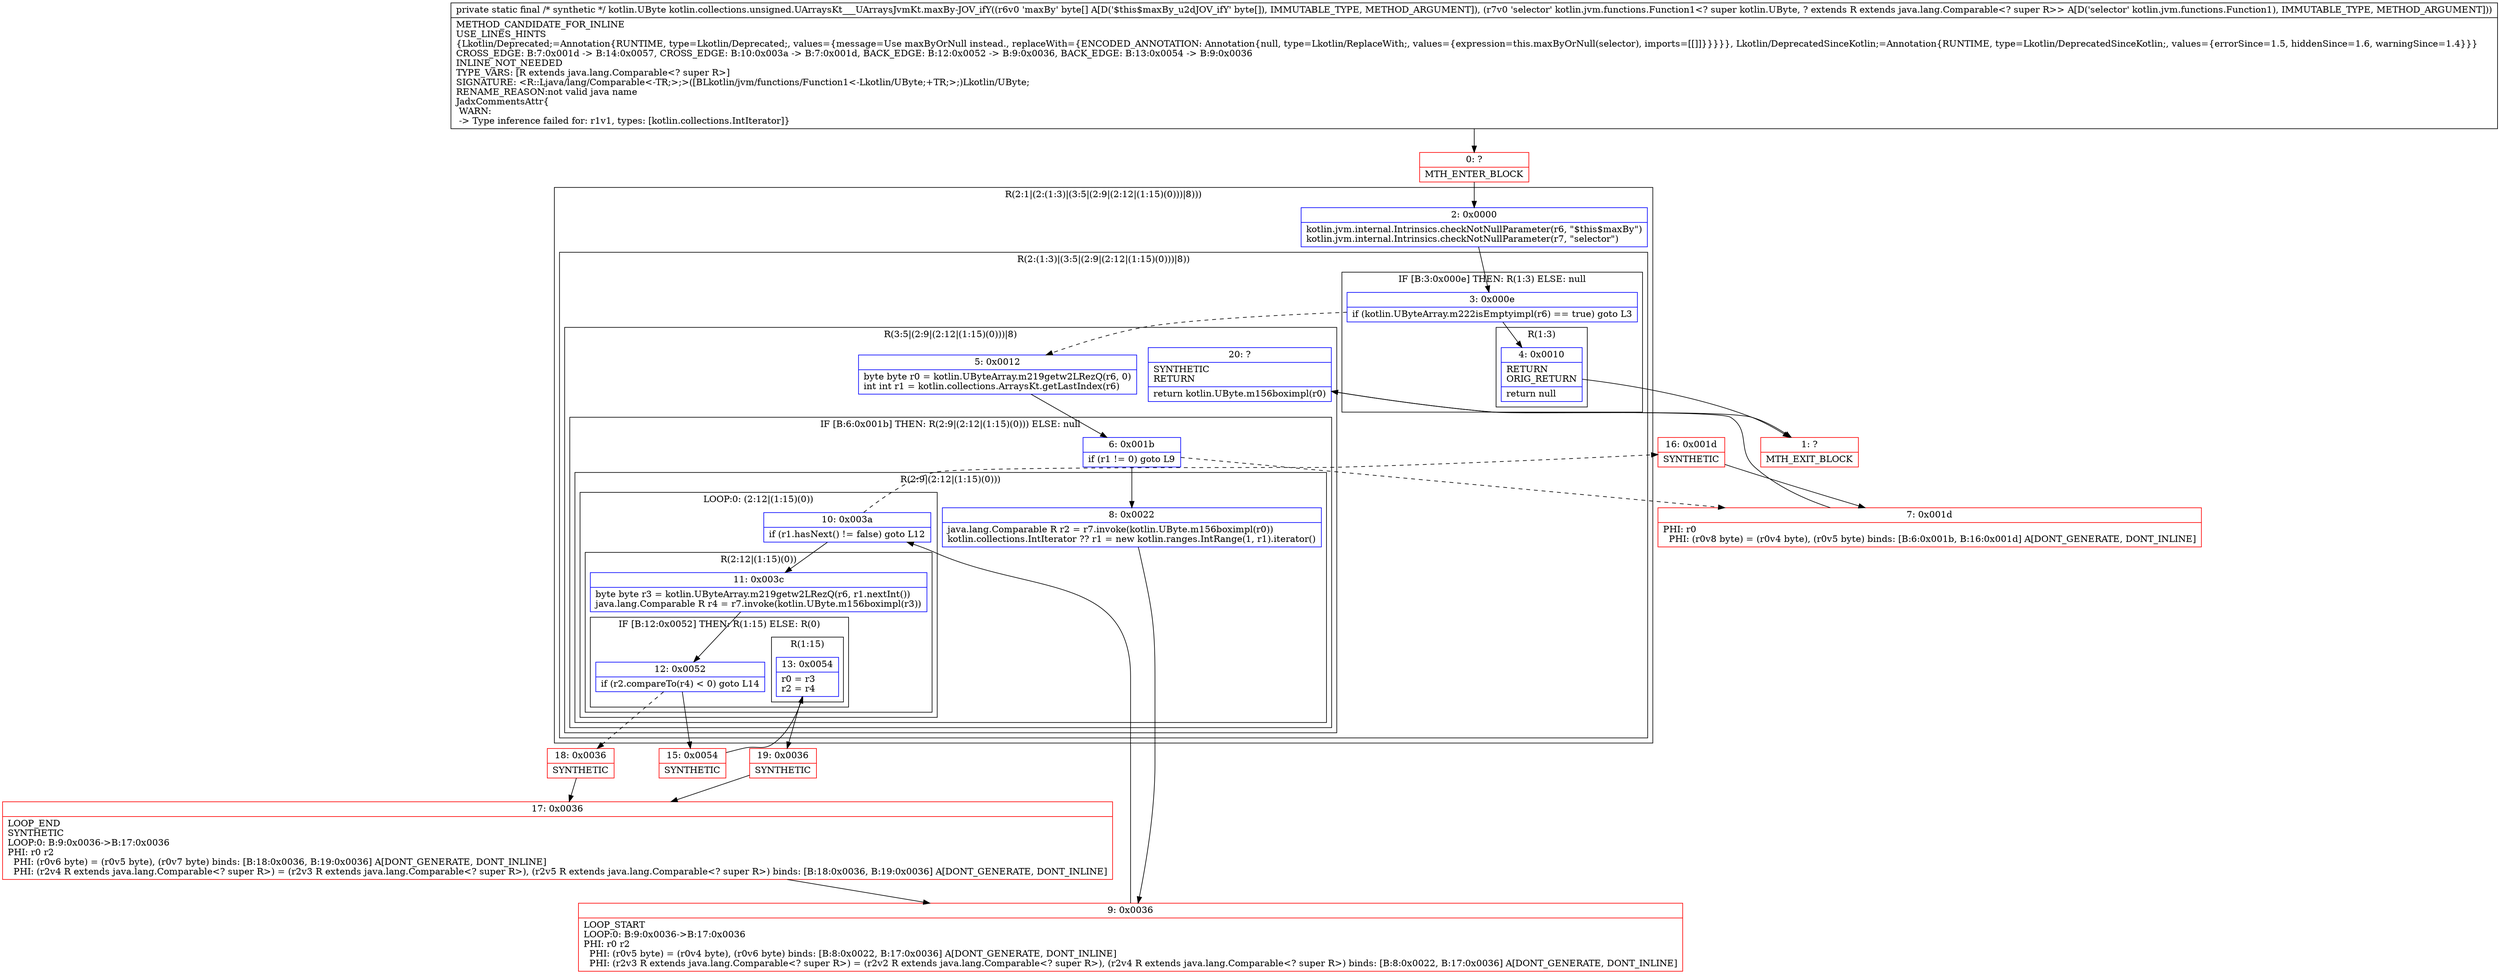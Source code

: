 digraph "CFG forkotlin.collections.unsigned.UArraysKt___UArraysJvmKt.maxBy\-JOV_ifY([BLkotlin\/jvm\/functions\/Function1;)Lkotlin\/UByte;" {
subgraph cluster_Region_725859593 {
label = "R(2:1|(2:(1:3)|(3:5|(2:9|(2:12|(1:15)(0)))|8)))";
node [shape=record,color=blue];
Node_2 [shape=record,label="{2\:\ 0x0000|kotlin.jvm.internal.Intrinsics.checkNotNullParameter(r6, \"$this$maxBy\")\lkotlin.jvm.internal.Intrinsics.checkNotNullParameter(r7, \"selector\")\l}"];
subgraph cluster_Region_1105883608 {
label = "R(2:(1:3)|(3:5|(2:9|(2:12|(1:15)(0)))|8))";
node [shape=record,color=blue];
subgraph cluster_IfRegion_672712714 {
label = "IF [B:3:0x000e] THEN: R(1:3) ELSE: null";
node [shape=record,color=blue];
Node_3 [shape=record,label="{3\:\ 0x000e|if (kotlin.UByteArray.m222isEmptyimpl(r6) == true) goto L3\l}"];
subgraph cluster_Region_1949312922 {
label = "R(1:3)";
node [shape=record,color=blue];
Node_4 [shape=record,label="{4\:\ 0x0010|RETURN\lORIG_RETURN\l|return null\l}"];
}
}
subgraph cluster_Region_292698001 {
label = "R(3:5|(2:9|(2:12|(1:15)(0)))|8)";
node [shape=record,color=blue];
Node_5 [shape=record,label="{5\:\ 0x0012|byte byte r0 = kotlin.UByteArray.m219getw2LRezQ(r6, 0)\lint int r1 = kotlin.collections.ArraysKt.getLastIndex(r6)\l}"];
subgraph cluster_IfRegion_50298590 {
label = "IF [B:6:0x001b] THEN: R(2:9|(2:12|(1:15)(0))) ELSE: null";
node [shape=record,color=blue];
Node_6 [shape=record,label="{6\:\ 0x001b|if (r1 != 0) goto L9\l}"];
subgraph cluster_Region_2084636939 {
label = "R(2:9|(2:12|(1:15)(0)))";
node [shape=record,color=blue];
Node_8 [shape=record,label="{8\:\ 0x0022|java.lang.Comparable R r2 = r7.invoke(kotlin.UByte.m156boximpl(r0))\lkotlin.collections.IntIterator ?? r1 = new kotlin.ranges.IntRange(1, r1).iterator()\l}"];
subgraph cluster_LoopRegion_25324410 {
label = "LOOP:0: (2:12|(1:15)(0))";
node [shape=record,color=blue];
Node_10 [shape=record,label="{10\:\ 0x003a|if (r1.hasNext() != false) goto L12\l}"];
subgraph cluster_Region_1971266320 {
label = "R(2:12|(1:15)(0))";
node [shape=record,color=blue];
Node_11 [shape=record,label="{11\:\ 0x003c|byte byte r3 = kotlin.UByteArray.m219getw2LRezQ(r6, r1.nextInt())\ljava.lang.Comparable R r4 = r7.invoke(kotlin.UByte.m156boximpl(r3))\l}"];
subgraph cluster_IfRegion_36769711 {
label = "IF [B:12:0x0052] THEN: R(1:15) ELSE: R(0)";
node [shape=record,color=blue];
Node_12 [shape=record,label="{12\:\ 0x0052|if (r2.compareTo(r4) \< 0) goto L14\l}"];
subgraph cluster_Region_810970311 {
label = "R(1:15)";
node [shape=record,color=blue];
Node_13 [shape=record,label="{13\:\ 0x0054|r0 = r3\lr2 = r4\l}"];
}
subgraph cluster_Region_1110276064 {
label = "R(0)";
node [shape=record,color=blue];
}
}
}
}
}
}
Node_20 [shape=record,label="{20\:\ ?|SYNTHETIC\lRETURN\l|return kotlin.UByte.m156boximpl(r0)\l}"];
}
}
}
Node_0 [shape=record,color=red,label="{0\:\ ?|MTH_ENTER_BLOCK\l}"];
Node_1 [shape=record,color=red,label="{1\:\ ?|MTH_EXIT_BLOCK\l}"];
Node_7 [shape=record,color=red,label="{7\:\ 0x001d|PHI: r0 \l  PHI: (r0v8 byte) = (r0v4 byte), (r0v5 byte) binds: [B:6:0x001b, B:16:0x001d] A[DONT_GENERATE, DONT_INLINE]\l}"];
Node_9 [shape=record,color=red,label="{9\:\ 0x0036|LOOP_START\lLOOP:0: B:9:0x0036\-\>B:17:0x0036\lPHI: r0 r2 \l  PHI: (r0v5 byte) = (r0v4 byte), (r0v6 byte) binds: [B:8:0x0022, B:17:0x0036] A[DONT_GENERATE, DONT_INLINE]\l  PHI: (r2v3 R extends java.lang.Comparable\<? super R\>) = (r2v2 R extends java.lang.Comparable\<? super R\>), (r2v4 R extends java.lang.Comparable\<? super R\>) binds: [B:8:0x0022, B:17:0x0036] A[DONT_GENERATE, DONT_INLINE]\l}"];
Node_15 [shape=record,color=red,label="{15\:\ 0x0054|SYNTHETIC\l}"];
Node_19 [shape=record,color=red,label="{19\:\ 0x0036|SYNTHETIC\l}"];
Node_17 [shape=record,color=red,label="{17\:\ 0x0036|LOOP_END\lSYNTHETIC\lLOOP:0: B:9:0x0036\-\>B:17:0x0036\lPHI: r0 r2 \l  PHI: (r0v6 byte) = (r0v5 byte), (r0v7 byte) binds: [B:18:0x0036, B:19:0x0036] A[DONT_GENERATE, DONT_INLINE]\l  PHI: (r2v4 R extends java.lang.Comparable\<? super R\>) = (r2v3 R extends java.lang.Comparable\<? super R\>), (r2v5 R extends java.lang.Comparable\<? super R\>) binds: [B:18:0x0036, B:19:0x0036] A[DONT_GENERATE, DONT_INLINE]\l}"];
Node_18 [shape=record,color=red,label="{18\:\ 0x0036|SYNTHETIC\l}"];
Node_16 [shape=record,color=red,label="{16\:\ 0x001d|SYNTHETIC\l}"];
MethodNode[shape=record,label="{private static final \/* synthetic *\/ kotlin.UByte kotlin.collections.unsigned.UArraysKt___UArraysJvmKt.maxBy\-JOV_ifY((r6v0 'maxBy' byte[] A[D('$this$maxBy_u2dJOV_ifY' byte[]), IMMUTABLE_TYPE, METHOD_ARGUMENT]), (r7v0 'selector' kotlin.jvm.functions.Function1\<? super kotlin.UByte, ? extends R extends java.lang.Comparable\<? super R\>\> A[D('selector' kotlin.jvm.functions.Function1), IMMUTABLE_TYPE, METHOD_ARGUMENT]))  | METHOD_CANDIDATE_FOR_INLINE\lUSE_LINES_HINTS\l\{Lkotlin\/Deprecated;=Annotation\{RUNTIME, type=Lkotlin\/Deprecated;, values=\{message=Use maxByOrNull instead., replaceWith=\{ENCODED_ANNOTATION: Annotation\{null, type=Lkotlin\/ReplaceWith;, values=\{expression=this.maxByOrNull(selector), imports=[[]]\}\}\}\}\}, Lkotlin\/DeprecatedSinceKotlin;=Annotation\{RUNTIME, type=Lkotlin\/DeprecatedSinceKotlin;, values=\{errorSince=1.5, hiddenSince=1.6, warningSince=1.4\}\}\}\lCROSS_EDGE: B:7:0x001d \-\> B:14:0x0057, CROSS_EDGE: B:10:0x003a \-\> B:7:0x001d, BACK_EDGE: B:12:0x0052 \-\> B:9:0x0036, BACK_EDGE: B:13:0x0054 \-\> B:9:0x0036\lINLINE_NOT_NEEDED\lTYPE_VARS: [R extends java.lang.Comparable\<? super R\>]\lSIGNATURE: \<R::Ljava\/lang\/Comparable\<\-TR;\>;\>([BLkotlin\/jvm\/functions\/Function1\<\-Lkotlin\/UByte;+TR;\>;)Lkotlin\/UByte;\lRENAME_REASON:not valid java name\lJadxCommentsAttr\{\l WARN: \l \-\> Type inference failed for: r1v1, types: [kotlin.collections.IntIterator]\}\l}"];
MethodNode -> Node_0;Node_2 -> Node_3;
Node_3 -> Node_4;
Node_3 -> Node_5[style=dashed];
Node_4 -> Node_1;
Node_5 -> Node_6;
Node_6 -> Node_7[style=dashed];
Node_6 -> Node_8;
Node_8 -> Node_9;
Node_10 -> Node_11;
Node_10 -> Node_16[style=dashed];
Node_11 -> Node_12;
Node_12 -> Node_15;
Node_12 -> Node_18[style=dashed];
Node_13 -> Node_19;
Node_20 -> Node_1;
Node_0 -> Node_2;
Node_7 -> Node_20;
Node_9 -> Node_10;
Node_15 -> Node_13;
Node_19 -> Node_17;
Node_17 -> Node_9;
Node_18 -> Node_17;
Node_16 -> Node_7;
}

